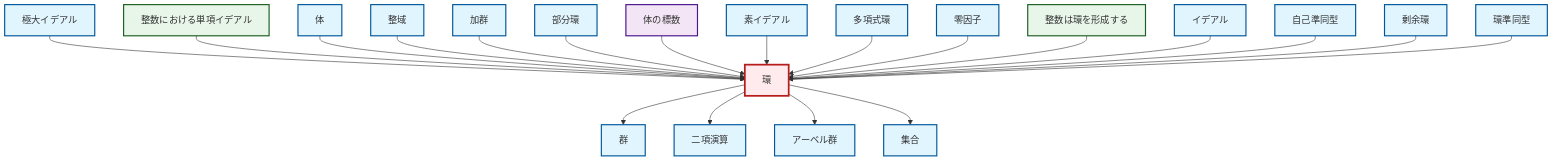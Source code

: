 graph TD
    classDef definition fill:#e1f5fe,stroke:#01579b,stroke-width:2px
    classDef theorem fill:#f3e5f5,stroke:#4a148c,stroke-width:2px
    classDef axiom fill:#fff3e0,stroke:#e65100,stroke-width:2px
    classDef example fill:#e8f5e9,stroke:#1b5e20,stroke-width:2px
    classDef current fill:#ffebee,stroke:#b71c1c,stroke-width:3px
    def-zero-divisor["零因子"]:::definition
    def-quotient-ring["剰余環"]:::definition
    def-ring["環"]:::definition
    def-subring["部分環"]:::definition
    def-binary-operation["二項演算"]:::definition
    def-maximal-ideal["極大イデアル"]:::definition
    def-abelian-group["アーベル群"]:::definition
    def-prime-ideal["素イデアル"]:::definition
    ex-principal-ideal["整数における単項イデアル"]:::example
    thm-field-characteristic["体の標数"]:::theorem
    def-integral-domain["整域"]:::definition
    def-polynomial-ring["多項式環"]:::definition
    def-group["群"]:::definition
    def-set["集合"]:::definition
    def-module["加群"]:::definition
    ex-integers-ring["整数は環を形成する"]:::example
    def-ring-homomorphism["環準同型"]:::definition
    def-endomorphism["自己準同型"]:::definition
    def-field["体"]:::definition
    def-ideal["イデアル"]:::definition
    def-maximal-ideal --> def-ring
    ex-principal-ideal --> def-ring
    def-field --> def-ring
    def-ring --> def-group
    def-integral-domain --> def-ring
    def-module --> def-ring
    def-subring --> def-ring
    thm-field-characteristic --> def-ring
    def-prime-ideal --> def-ring
    def-ring --> def-binary-operation
    def-polynomial-ring --> def-ring
    def-zero-divisor --> def-ring
    ex-integers-ring --> def-ring
    def-ring --> def-abelian-group
    def-ideal --> def-ring
    def-endomorphism --> def-ring
    def-quotient-ring --> def-ring
    def-ring --> def-set
    def-ring-homomorphism --> def-ring
    class def-ring current